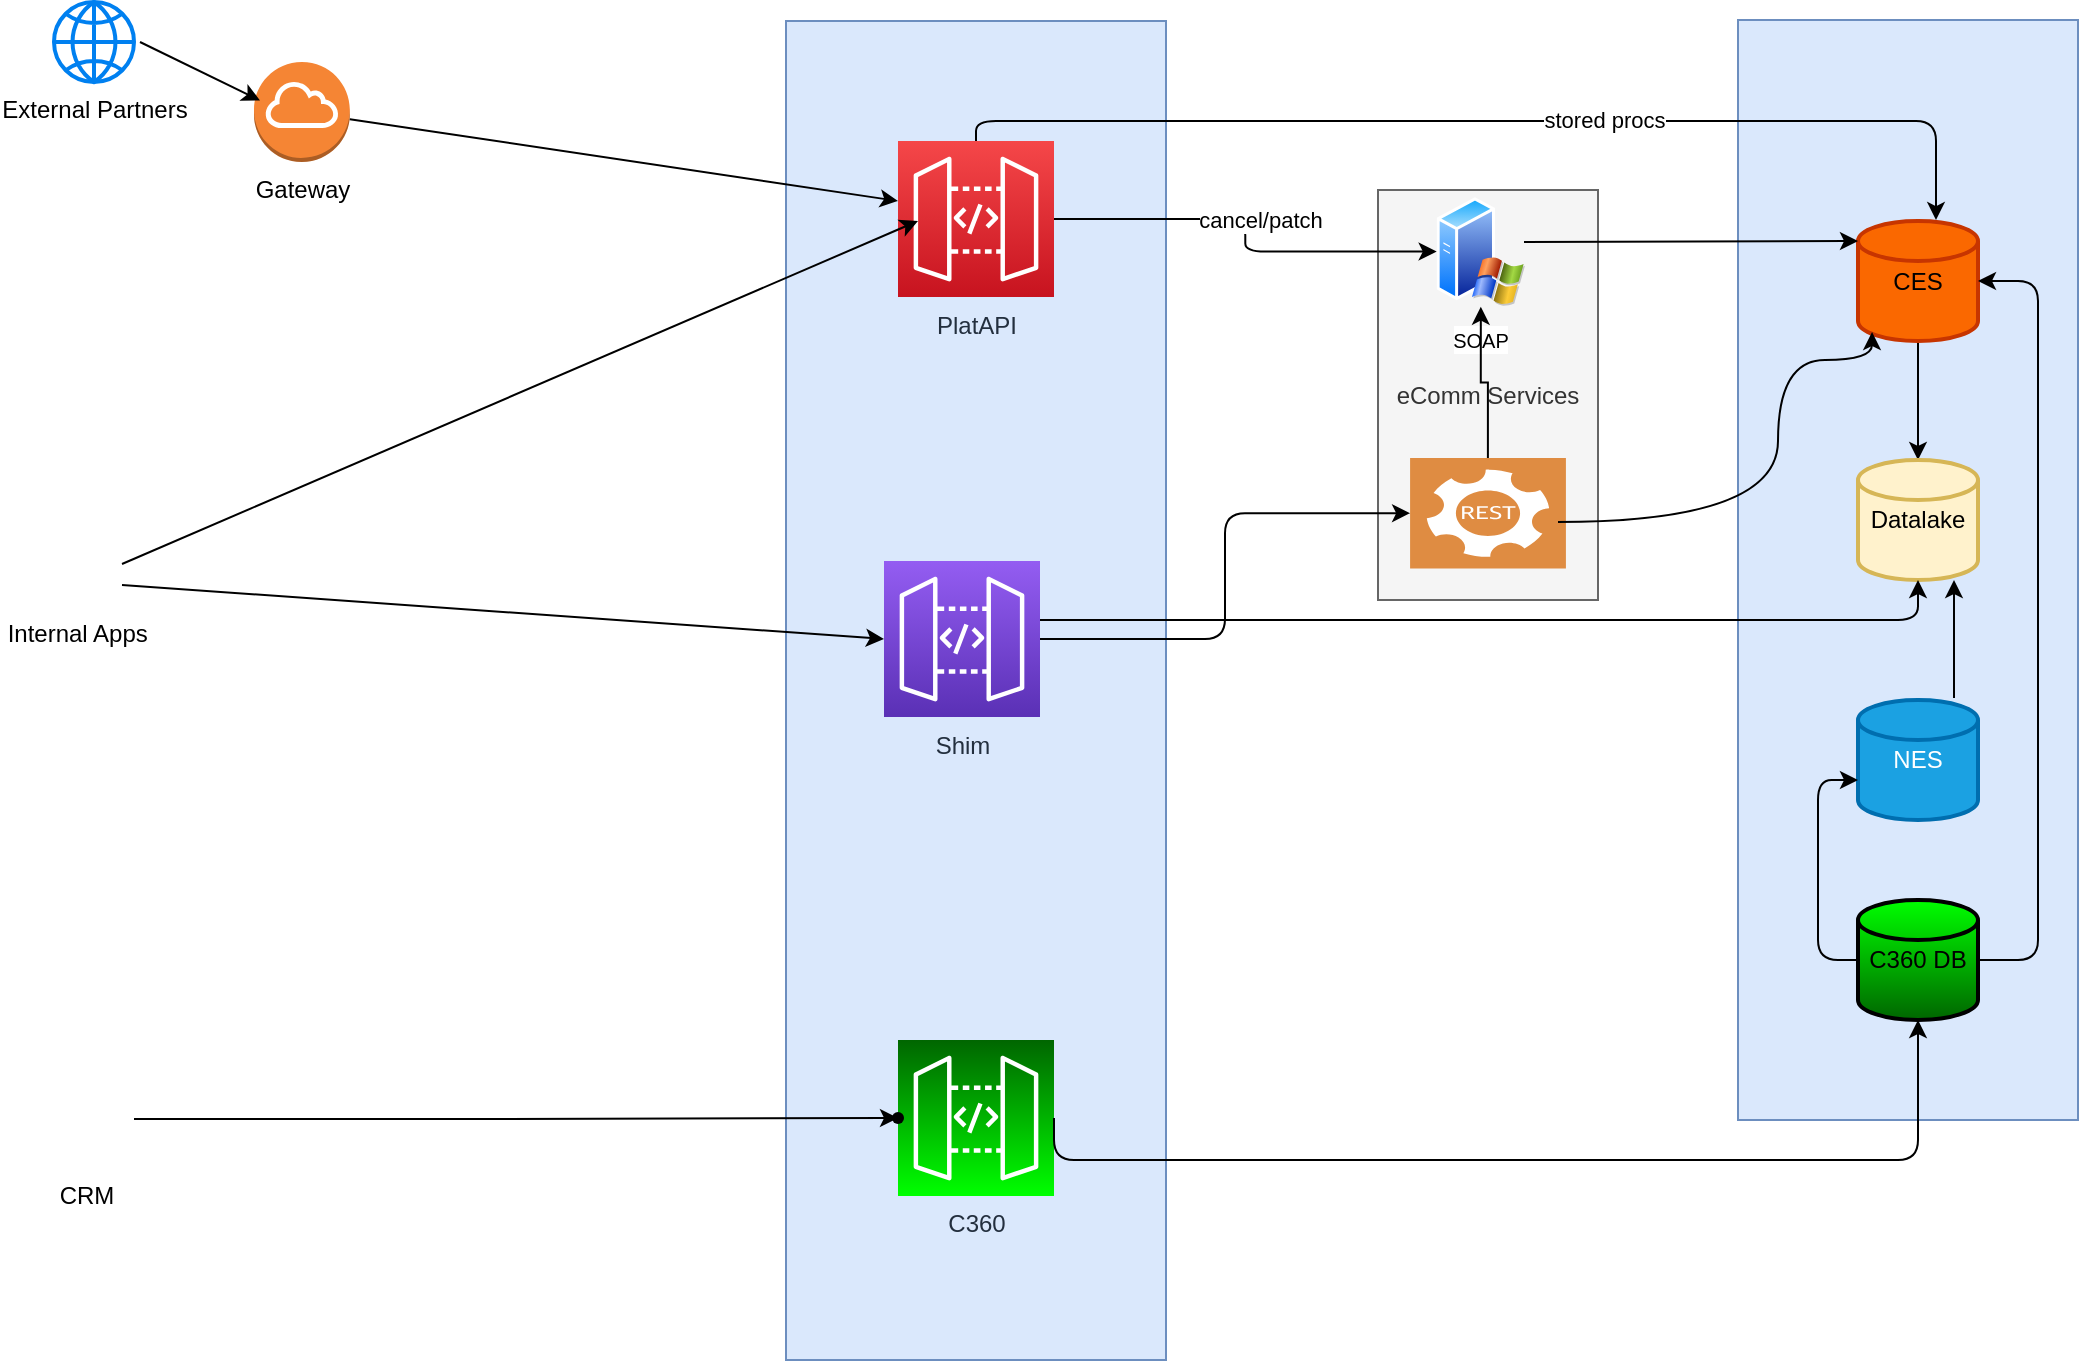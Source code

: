 <mxfile version="14.9.9" type="github">
  <diagram id="fw3Vy5IciZAPTHHsCp0E" name="Page-1">
    <mxGraphModel dx="2267" dy="1068" grid="1" gridSize="10" guides="1" tooltips="1" connect="1" arrows="1" fold="1" page="1" pageScale="1" pageWidth="850" pageHeight="1100" math="0" shadow="0">
      <root>
        <mxCell id="0" />
        <mxCell id="1" parent="0" />
        <mxCell id="3oUCJ4FQO00tp80o263A-13" value="" style="rounded=0;whiteSpace=wrap;html=1;fillColor=#dae8fc;strokeColor=#6c8ebf;" parent="1" vertex="1">
          <mxGeometry x="30" y="30" width="170" height="550" as="geometry" />
        </mxCell>
        <mxCell id="3oUCJ4FQO00tp80o263A-10" value="" style="rounded=0;whiteSpace=wrap;html=1;fillColor=#dae8fc;strokeColor=#6c8ebf;" parent="1" vertex="1">
          <mxGeometry x="-446" y="30.5" width="190" height="669.5" as="geometry" />
        </mxCell>
        <mxCell id="78p_g_JebdCXJWxOakKT-2" value="External Partners" style="html=1;verticalLabelPosition=bottom;align=center;labelBackgroundColor=#ffffff;verticalAlign=top;strokeWidth=2;strokeColor=#0080F0;shadow=0;dashed=0;shape=mxgraph.ios7.icons.globe;" parent="1" vertex="1">
          <mxGeometry x="-812" y="21" width="40" height="40" as="geometry" />
        </mxCell>
        <mxCell id="78p_g_JebdCXJWxOakKT-3" value="Internal Apps&amp;nbsp;" style="shape=image;html=1;verticalAlign=top;verticalLabelPosition=bottom;labelBackgroundColor=#ffffff;imageAspect=0;aspect=fixed;image=https://cdn4.iconfinder.com/data/icons/iconsimple-logotypes/512/google_chrome-128.png" parent="1" vertex="1">
          <mxGeometry x="-820" y="281" width="42" height="42" as="geometry" />
        </mxCell>
        <mxCell id="78p_g_JebdCXJWxOakKT-4" value="Gateway" style="outlineConnect=0;dashed=0;verticalLabelPosition=bottom;verticalAlign=top;align=center;html=1;shape=mxgraph.aws3.internet_gateway;fillColor=#F58534;gradientColor=none;" parent="1" vertex="1">
          <mxGeometry x="-712" y="51" width="47.92" height="50" as="geometry" />
        </mxCell>
        <mxCell id="78p_g_JebdCXJWxOakKT-5" value="" style="endArrow=classic;html=1;" parent="1" edge="1">
          <mxGeometry width="50" height="50" relative="1" as="geometry">
            <mxPoint x="-769" y="41" as="sourcePoint" />
            <mxPoint x="-709" y="70.206" as="targetPoint" />
          </mxGeometry>
        </mxCell>
        <mxCell id="78p_g_JebdCXJWxOakKT-10" value="PlatAPI" style="points=[[0,0,0],[0.25,0,0],[0.5,0,0],[0.75,0,0],[1,0,0],[0,1,0],[0.25,1,0],[0.5,1,0],[0.75,1,0],[1,1,0],[0,0.25,0],[0,0.5,0],[0,0.75,0],[1,0.25,0],[1,0.5,0],[1,0.75,0]];outlineConnect=0;fontColor=#232F3E;gradientColor=#F54749;gradientDirection=north;fillColor=#C7131F;strokeColor=#ffffff;dashed=0;verticalLabelPosition=bottom;verticalAlign=top;align=center;html=1;fontSize=12;fontStyle=0;aspect=fixed;shape=mxgraph.aws4.resourceIcon;resIcon=mxgraph.aws4.api_gateway;" parent="1" vertex="1">
          <mxGeometry x="-390" y="90.5" width="78" height="78" as="geometry" />
        </mxCell>
        <mxCell id="78p_g_JebdCXJWxOakKT-11" value="Shim" style="points=[[0,0,0],[0.25,0,0],[0.5,0,0],[0.75,0,0],[1,0,0],[0,1,0],[0.25,1,0],[0.5,1,0],[0.75,1,0],[1,1,0],[0,0.25,0],[0,0.5,0],[0,0.75,0],[1,0.25,0],[1,0.5,0],[1,0.75,0]];outlineConnect=0;fontColor=#232F3E;gradientColor=#945DF2;gradientDirection=north;fillColor=#5A30B5;strokeColor=#ffffff;dashed=0;verticalLabelPosition=bottom;verticalAlign=top;align=center;html=1;fontSize=12;fontStyle=0;aspect=fixed;shape=mxgraph.aws4.resourceIcon;resIcon=mxgraph.aws4.api_gateway;" parent="1" vertex="1">
          <mxGeometry x="-397" y="300.5" width="78" height="78" as="geometry" />
        </mxCell>
        <mxCell id="78p_g_JebdCXJWxOakKT-13" value="" style="endArrow=classic;html=1;" parent="1" source="78p_g_JebdCXJWxOakKT-4" edge="1">
          <mxGeometry width="50" height="50" relative="1" as="geometry">
            <mxPoint x="-522.08" y="80.5" as="sourcePoint" />
            <mxPoint x="-390" y="120.5" as="targetPoint" />
          </mxGeometry>
        </mxCell>
        <mxCell id="78p_g_JebdCXJWxOakKT-14" value="" style="endArrow=classic;html=1;exitX=1;exitY=0.5;exitDx=0;exitDy=0;" parent="1" source="78p_g_JebdCXJWxOakKT-3" edge="1">
          <mxGeometry width="50" height="50" relative="1" as="geometry">
            <mxPoint x="-512.08" y="90.5" as="sourcePoint" />
            <mxPoint x="-380" y="130.5" as="targetPoint" />
          </mxGeometry>
        </mxCell>
        <mxCell id="78p_g_JebdCXJWxOakKT-16" value="" style="endArrow=classic;html=1;exitX=1;exitY=0.75;exitDx=0;exitDy=0;entryX=0;entryY=0.5;entryDx=0;entryDy=0;entryPerimeter=0;" parent="1" source="78p_g_JebdCXJWxOakKT-3" target="78p_g_JebdCXJWxOakKT-11" edge="1">
          <mxGeometry width="50" height="50" relative="1" as="geometry">
            <mxPoint x="-297" y="470.5" as="sourcePoint" />
            <mxPoint x="-247" y="420.5" as="targetPoint" />
          </mxGeometry>
        </mxCell>
        <mxCell id="0akm0-Bwmb5cYnvaE7G2-17" value="" style="edgeStyle=orthogonalEdgeStyle;rounded=0;orthogonalLoop=1;jettySize=auto;html=1;" edge="1" parent="1" source="5U_DJ9Q78XYDxXpljlRY-1" target="0akm0-Bwmb5cYnvaE7G2-12">
          <mxGeometry relative="1" as="geometry" />
        </mxCell>
        <mxCell id="5U_DJ9Q78XYDxXpljlRY-1" value="CES" style="strokeWidth=2;html=1;shape=mxgraph.flowchart.database;whiteSpace=wrap;fillColor=#fa6800;strokeColor=#C73500;fontColor=#000000;" parent="1" vertex="1">
          <mxGeometry x="90" y="130.5" width="60" height="60" as="geometry" />
        </mxCell>
        <mxCell id="5U_DJ9Q78XYDxXpljlRY-2" value="NES" style="strokeWidth=2;html=1;shape=mxgraph.flowchart.database;whiteSpace=wrap;fillColor=#1ba1e2;strokeColor=#006EAF;fontColor=#ffffff;" parent="1" vertex="1">
          <mxGeometry x="90" y="370" width="60" height="60" as="geometry" />
        </mxCell>
        <mxCell id="5U_DJ9Q78XYDxXpljlRY-9" value="" style="edgeStyle=orthogonalEdgeStyle;rounded=0;orthogonalLoop=1;jettySize=auto;html=1;" parent="1" source="5U_DJ9Q78XYDxXpljlRY-3" target="5U_DJ9Q78XYDxXpljlRY-8" edge="1">
          <mxGeometry relative="1" as="geometry" />
        </mxCell>
        <mxCell id="5U_DJ9Q78XYDxXpljlRY-3" value="CRM" style="shape=image;html=1;verticalAlign=top;verticalLabelPosition=bottom;labelBackgroundColor=#ffffff;imageAspect=0;aspect=fixed;image=https://cdn0.iconfinder.com/data/icons/mozilla-icons/128/firefox_png.png" parent="1" vertex="1">
          <mxGeometry x="-820" y="555.5" width="48" height="48" as="geometry" />
        </mxCell>
        <mxCell id="5U_DJ9Q78XYDxXpljlRY-5" value="C360" style="points=[[0,0,0],[0.25,0,0],[0.5,0,0],[0.75,0,0],[1,0,0],[0,1,0],[0.25,1,0],[0.5,1,0],[0.75,1,0],[1,1,0],[0,0.25,0],[0,0.5,0],[0,0.75,0],[1,0.25,0],[1,0.5,0],[1,0.75,0]];outlineConnect=0;fontColor=#232F3E;gradientDirection=north;strokeColor=#ffffff;dashed=0;verticalLabelPosition=bottom;verticalAlign=top;align=center;html=1;fontSize=12;fontStyle=0;aspect=fixed;shape=mxgraph.aws4.resourceIcon;resIcon=mxgraph.aws4.api_gateway;fillColor=#00FF00;gradientColor=#006600;" parent="1" vertex="1">
          <mxGeometry x="-390" y="540" width="78" height="78" as="geometry" />
        </mxCell>
        <mxCell id="5U_DJ9Q78XYDxXpljlRY-8" value="" style="shape=waypoint;size=6;pointerEvents=1;points=[];fillColor=#ffffff;resizable=0;rotatable=0;perimeter=centerPerimeter;snapToPoint=1;verticalAlign=top;labelBackgroundColor=#ffffff;" parent="1" vertex="1">
          <mxGeometry x="-410" y="559" width="40" height="40" as="geometry" />
        </mxCell>
        <mxCell id="5U_DJ9Q78XYDxXpljlRY-21" value="" style="shape=waypoint;size=6;pointerEvents=1;points=[];fillColor=#DF8C42;resizable=0;rotatable=0;perimeter=centerPerimeter;snapToPoint=1;shadow=0;dashed=0;verticalAlign=top;strokeColor=none;" parent="1" vertex="1">
          <mxGeometry x="10" y="225" width="40" height="40" as="geometry" />
        </mxCell>
        <mxCell id="3oUCJ4FQO00tp80o263A-1" value="C360 DB" style="strokeWidth=2;html=1;shape=mxgraph.flowchart.database;whiteSpace=wrap;fillColor=#00FF00;gradientColor=#006600;" parent="1" vertex="1">
          <mxGeometry x="90" y="470" width="60" height="60" as="geometry" />
        </mxCell>
        <mxCell id="3oUCJ4FQO00tp80o263A-5" value="" style="shape=waypoint;size=6;pointerEvents=1;points=[];fillColor=#00FF00;resizable=0;rotatable=0;perimeter=centerPerimeter;snapToPoint=1;dashed=0;fontColor=#232F3E;fontStyle=0;verticalAlign=top;strokeColor=#ffffff;gradientColor=#006600;gradientDirection=north;" parent="1" vertex="1">
          <mxGeometry x="-245" y="637.5" width="40" height="40" as="geometry" />
        </mxCell>
        <mxCell id="3oUCJ4FQO00tp80o263A-12" value="" style="group" parent="1" vertex="1" connectable="0">
          <mxGeometry x="-150" y="115" width="110" height="205" as="geometry" />
        </mxCell>
        <mxCell id="5U_DJ9Q78XYDxXpljlRY-15" value="eComm Services" style="rounded=0;whiteSpace=wrap;html=1;fillColor=#f5f5f5;strokeColor=#666666;fontColor=#333333;" parent="3oUCJ4FQO00tp80o263A-12" vertex="1">
          <mxGeometry width="110" height="205" as="geometry" />
        </mxCell>
        <mxCell id="5U_DJ9Q78XYDxXpljlRY-13" value="&lt;font size=&quot;1&quot;&gt;SOAP&lt;/font&gt;" style="aspect=fixed;perimeter=ellipsePerimeter;html=1;align=center;shadow=0;dashed=0;spacingTop=3;image;image=img/lib/active_directory/windows_server_2.svg;fillColor=#00FF00;gradientColor=#006600;" parent="3oUCJ4FQO00tp80o263A-12" vertex="1">
          <mxGeometry x="29.333" y="3.154" width="44.154" height="55.192" as="geometry" />
        </mxCell>
        <mxCell id="5U_DJ9Q78XYDxXpljlRY-20" value="" style="rounded=0;orthogonalLoop=1;jettySize=auto;html=1;edgeStyle=orthogonalEdgeStyle;" parent="3oUCJ4FQO00tp80o263A-12" source="5U_DJ9Q78XYDxXpljlRY-17" target="5U_DJ9Q78XYDxXpljlRY-13" edge="1">
          <mxGeometry relative="1" as="geometry" />
        </mxCell>
        <mxCell id="5U_DJ9Q78XYDxXpljlRY-17" value="" style="pointerEvents=1;shadow=0;dashed=0;html=1;strokeColor=none;fillColor=#DF8C42;labelPosition=center;verticalLabelPosition=bottom;verticalAlign=top;align=center;outlineConnect=0;shape=mxgraph.veeam2.restful_api;" parent="3oUCJ4FQO00tp80o263A-12" vertex="1">
          <mxGeometry x="16.042" y="134.038" width="77.917" height="55.192" as="geometry" />
        </mxCell>
        <mxCell id="0akm0-Bwmb5cYnvaE7G2-3" value="" style="endArrow=classic;html=1;exitX=1;exitY=0.5;exitDx=0;exitDy=0;exitPerimeter=0;edgeStyle=orthogonalEdgeStyle;" edge="1" parent="1" source="5U_DJ9Q78XYDxXpljlRY-5" target="3oUCJ4FQO00tp80o263A-1">
          <mxGeometry width="50" height="50" relative="1" as="geometry">
            <mxPoint x="-200" y="570" as="sourcePoint" />
            <mxPoint x="-150" y="520" as="targetPoint" />
            <Array as="points">
              <mxPoint x="-312" y="600" />
              <mxPoint x="120" y="600" />
            </Array>
          </mxGeometry>
        </mxCell>
        <mxCell id="0akm0-Bwmb5cYnvaE7G2-4" value="" style="endArrow=classic;html=1;edgeStyle=orthogonalEdgeStyle;" edge="1" parent="1" source="78p_g_JebdCXJWxOakKT-10" target="5U_DJ9Q78XYDxXpljlRY-13">
          <mxGeometry width="50" height="50" relative="1" as="geometry">
            <mxPoint x="-230" y="150" as="sourcePoint" />
            <mxPoint x="-150" y="520" as="targetPoint" />
          </mxGeometry>
        </mxCell>
        <mxCell id="0akm0-Bwmb5cYnvaE7G2-8" value="cancel/patch" style="edgeLabel;html=1;align=center;verticalAlign=middle;resizable=0;points=[];" vertex="1" connectable="0" parent="0akm0-Bwmb5cYnvaE7G2-4">
          <mxGeometry x="-0.222" y="2" relative="1" as="geometry">
            <mxPoint x="22" y="2" as="offset" />
          </mxGeometry>
        </mxCell>
        <mxCell id="0akm0-Bwmb5cYnvaE7G2-5" value="" style="endArrow=classic;html=1;entryX=0.65;entryY=-0.008;entryDx=0;entryDy=0;entryPerimeter=0;exitX=0.5;exitY=0;exitDx=0;exitDy=0;exitPerimeter=0;edgeStyle=orthogonalEdgeStyle;" edge="1" parent="1" source="78p_g_JebdCXJWxOakKT-10" target="5U_DJ9Q78XYDxXpljlRY-1">
          <mxGeometry width="50" height="50" relative="1" as="geometry">
            <mxPoint x="-302" y="129.79" as="sourcePoint" />
            <mxPoint x="110" y="170" as="targetPoint" />
          </mxGeometry>
        </mxCell>
        <mxCell id="0akm0-Bwmb5cYnvaE7G2-7" value="stored procs" style="edgeLabel;html=1;align=center;verticalAlign=middle;resizable=0;points=[];" vertex="1" connectable="0" parent="0akm0-Bwmb5cYnvaE7G2-5">
          <mxGeometry x="0.201" y="2" relative="1" as="geometry">
            <mxPoint y="1" as="offset" />
          </mxGeometry>
        </mxCell>
        <mxCell id="0akm0-Bwmb5cYnvaE7G2-6" value="" style="endArrow=classic;html=1;edgeStyle=orthogonalEdgeStyle;" edge="1" parent="1" source="78p_g_JebdCXJWxOakKT-11" target="5U_DJ9Q78XYDxXpljlRY-17">
          <mxGeometry width="50" height="50" relative="1" as="geometry">
            <mxPoint x="-200" y="370" as="sourcePoint" />
            <mxPoint x="-150" y="320" as="targetPoint" />
          </mxGeometry>
        </mxCell>
        <mxCell id="0akm0-Bwmb5cYnvaE7G2-10" value="" style="endArrow=classic;html=1;edgeStyle=orthogonalEdgeStyle;" edge="1" parent="1" source="3oUCJ4FQO00tp80o263A-1" target="5U_DJ9Q78XYDxXpljlRY-1">
          <mxGeometry width="50" height="50" relative="1" as="geometry">
            <mxPoint x="-200" y="370" as="sourcePoint" />
            <mxPoint x="-150" y="320" as="targetPoint" />
            <Array as="points">
              <mxPoint x="180" y="500" />
              <mxPoint x="180" y="160.5" />
            </Array>
          </mxGeometry>
        </mxCell>
        <mxCell id="0akm0-Bwmb5cYnvaE7G2-11" value="" style="endArrow=classic;html=1;edgeStyle=orthogonalEdgeStyle;" edge="1" parent="1" source="3oUCJ4FQO00tp80o263A-1" target="5U_DJ9Q78XYDxXpljlRY-2">
          <mxGeometry width="50" height="50" relative="1" as="geometry">
            <mxPoint x="-200" y="370" as="sourcePoint" />
            <mxPoint x="-150" y="320" as="targetPoint" />
            <Array as="points">
              <mxPoint x="70" y="500" />
              <mxPoint x="70" y="410" />
            </Array>
          </mxGeometry>
        </mxCell>
        <mxCell id="0akm0-Bwmb5cYnvaE7G2-12" value="Datalake" style="strokeWidth=2;html=1;shape=mxgraph.flowchart.database;whiteSpace=wrap;fillColor=#fff2cc;strokeColor=#d6b656;" vertex="1" parent="1">
          <mxGeometry x="90" y="250" width="60" height="60" as="geometry" />
        </mxCell>
        <mxCell id="0akm0-Bwmb5cYnvaE7G2-13" value="" style="endArrow=classic;html=1;edgeStyle=orthogonalEdgeStyle;" edge="1" parent="1" source="78p_g_JebdCXJWxOakKT-11" target="0akm0-Bwmb5cYnvaE7G2-12">
          <mxGeometry width="50" height="50" relative="1" as="geometry">
            <mxPoint x="-200" y="400" as="sourcePoint" />
            <mxPoint x="-150" y="350" as="targetPoint" />
            <Array as="points">
              <mxPoint x="120" y="330" />
            </Array>
          </mxGeometry>
        </mxCell>
        <mxCell id="0akm0-Bwmb5cYnvaE7G2-19" value="&lt;br&gt;" style="edgeLabel;html=1;align=center;verticalAlign=middle;resizable=0;points=[];" vertex="1" connectable="0" parent="0akm0-Bwmb5cYnvaE7G2-13">
          <mxGeometry x="0.812" y="1" relative="1" as="geometry">
            <mxPoint as="offset" />
          </mxGeometry>
        </mxCell>
        <mxCell id="0akm0-Bwmb5cYnvaE7G2-21" value="" style="endArrow=classic;html=1;" edge="1" parent="1">
          <mxGeometry width="50" height="50" relative="1" as="geometry">
            <mxPoint x="138" y="369" as="sourcePoint" />
            <mxPoint x="138" y="310" as="targetPoint" />
          </mxGeometry>
        </mxCell>
        <mxCell id="0akm0-Bwmb5cYnvaE7G2-22" value="" style="endArrow=classic;html=1;edgeStyle=orthogonalEdgeStyle;curved=1;entryX=0.117;entryY=0.925;entryDx=0;entryDy=0;entryPerimeter=0;" edge="1" parent="1" target="5U_DJ9Q78XYDxXpljlRY-1">
          <mxGeometry width="50" height="50" relative="1" as="geometry">
            <mxPoint x="-60" y="281" as="sourcePoint" />
            <mxPoint x="-10" y="231" as="targetPoint" />
            <Array as="points">
              <mxPoint x="50" y="281" />
              <mxPoint x="50" y="200" />
              <mxPoint x="97" y="200" />
            </Array>
          </mxGeometry>
        </mxCell>
        <mxCell id="0akm0-Bwmb5cYnvaE7G2-23" style="edgeStyle=orthogonalEdgeStyle;curved=1;rounded=0;orthogonalLoop=1;jettySize=auto;html=1;entryX=-0.025;entryY=0.4;entryDx=0;entryDy=0;entryPerimeter=0;" edge="1" parent="1" source="5U_DJ9Q78XYDxXpljlRY-21" target="5U_DJ9Q78XYDxXpljlRY-21">
          <mxGeometry relative="1" as="geometry" />
        </mxCell>
        <mxCell id="0akm0-Bwmb5cYnvaE7G2-25" value="" style="endArrow=classic;html=1;" edge="1" parent="1">
          <mxGeometry width="50" height="50" relative="1" as="geometry">
            <mxPoint x="-77" y="141" as="sourcePoint" />
            <mxPoint x="90" y="140.5" as="targetPoint" />
          </mxGeometry>
        </mxCell>
      </root>
    </mxGraphModel>
  </diagram>
</mxfile>
